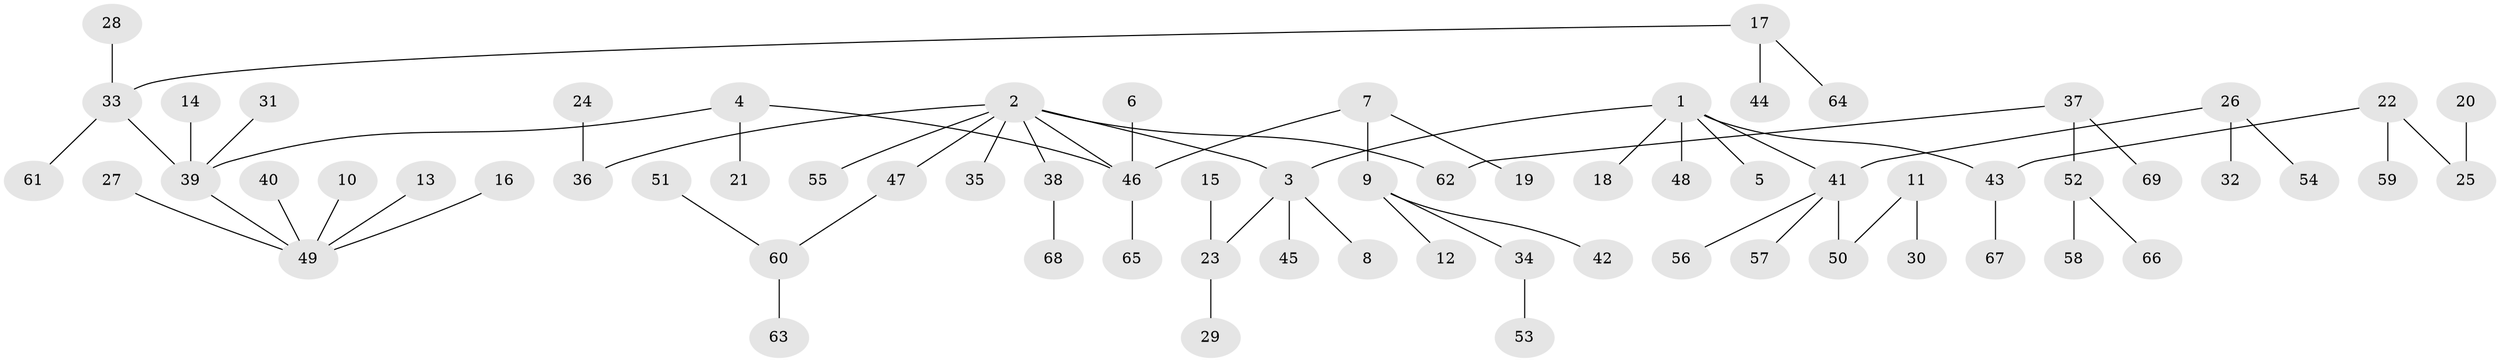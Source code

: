 // original degree distribution, {3: 0.18840579710144928, 5: 0.036231884057971016, 2: 0.21739130434782608, 6: 0.014492753623188406, 4: 0.043478260869565216, 7: 0.007246376811594203, 1: 0.4927536231884058}
// Generated by graph-tools (version 1.1) at 2025/26/03/09/25 03:26:25]
// undirected, 69 vertices, 68 edges
graph export_dot {
graph [start="1"]
  node [color=gray90,style=filled];
  1;
  2;
  3;
  4;
  5;
  6;
  7;
  8;
  9;
  10;
  11;
  12;
  13;
  14;
  15;
  16;
  17;
  18;
  19;
  20;
  21;
  22;
  23;
  24;
  25;
  26;
  27;
  28;
  29;
  30;
  31;
  32;
  33;
  34;
  35;
  36;
  37;
  38;
  39;
  40;
  41;
  42;
  43;
  44;
  45;
  46;
  47;
  48;
  49;
  50;
  51;
  52;
  53;
  54;
  55;
  56;
  57;
  58;
  59;
  60;
  61;
  62;
  63;
  64;
  65;
  66;
  67;
  68;
  69;
  1 -- 3 [weight=1.0];
  1 -- 5 [weight=1.0];
  1 -- 18 [weight=1.0];
  1 -- 41 [weight=1.0];
  1 -- 43 [weight=1.0];
  1 -- 48 [weight=1.0];
  2 -- 3 [weight=1.0];
  2 -- 35 [weight=1.0];
  2 -- 36 [weight=1.0];
  2 -- 38 [weight=1.0];
  2 -- 46 [weight=1.0];
  2 -- 47 [weight=1.0];
  2 -- 55 [weight=1.0];
  2 -- 62 [weight=1.0];
  3 -- 8 [weight=1.0];
  3 -- 23 [weight=1.0];
  3 -- 45 [weight=1.0];
  4 -- 21 [weight=1.0];
  4 -- 39 [weight=1.0];
  4 -- 46 [weight=1.0];
  6 -- 46 [weight=1.0];
  7 -- 9 [weight=1.0];
  7 -- 19 [weight=1.0];
  7 -- 46 [weight=1.0];
  9 -- 12 [weight=1.0];
  9 -- 34 [weight=1.0];
  9 -- 42 [weight=1.0];
  10 -- 49 [weight=1.0];
  11 -- 30 [weight=1.0];
  11 -- 50 [weight=1.0];
  13 -- 49 [weight=1.0];
  14 -- 39 [weight=1.0];
  15 -- 23 [weight=1.0];
  16 -- 49 [weight=1.0];
  17 -- 33 [weight=1.0];
  17 -- 44 [weight=1.0];
  17 -- 64 [weight=1.0];
  20 -- 25 [weight=1.0];
  22 -- 25 [weight=1.0];
  22 -- 43 [weight=1.0];
  22 -- 59 [weight=1.0];
  23 -- 29 [weight=1.0];
  24 -- 36 [weight=1.0];
  26 -- 32 [weight=1.0];
  26 -- 41 [weight=1.0];
  26 -- 54 [weight=1.0];
  27 -- 49 [weight=1.0];
  28 -- 33 [weight=1.0];
  31 -- 39 [weight=1.0];
  33 -- 39 [weight=1.0];
  33 -- 61 [weight=1.0];
  34 -- 53 [weight=1.0];
  37 -- 52 [weight=1.0];
  37 -- 62 [weight=1.0];
  37 -- 69 [weight=1.0];
  38 -- 68 [weight=1.0];
  39 -- 49 [weight=1.0];
  40 -- 49 [weight=1.0];
  41 -- 50 [weight=1.0];
  41 -- 56 [weight=1.0];
  41 -- 57 [weight=1.0];
  43 -- 67 [weight=1.0];
  46 -- 65 [weight=1.0];
  47 -- 60 [weight=1.0];
  51 -- 60 [weight=1.0];
  52 -- 58 [weight=1.0];
  52 -- 66 [weight=1.0];
  60 -- 63 [weight=1.0];
}
